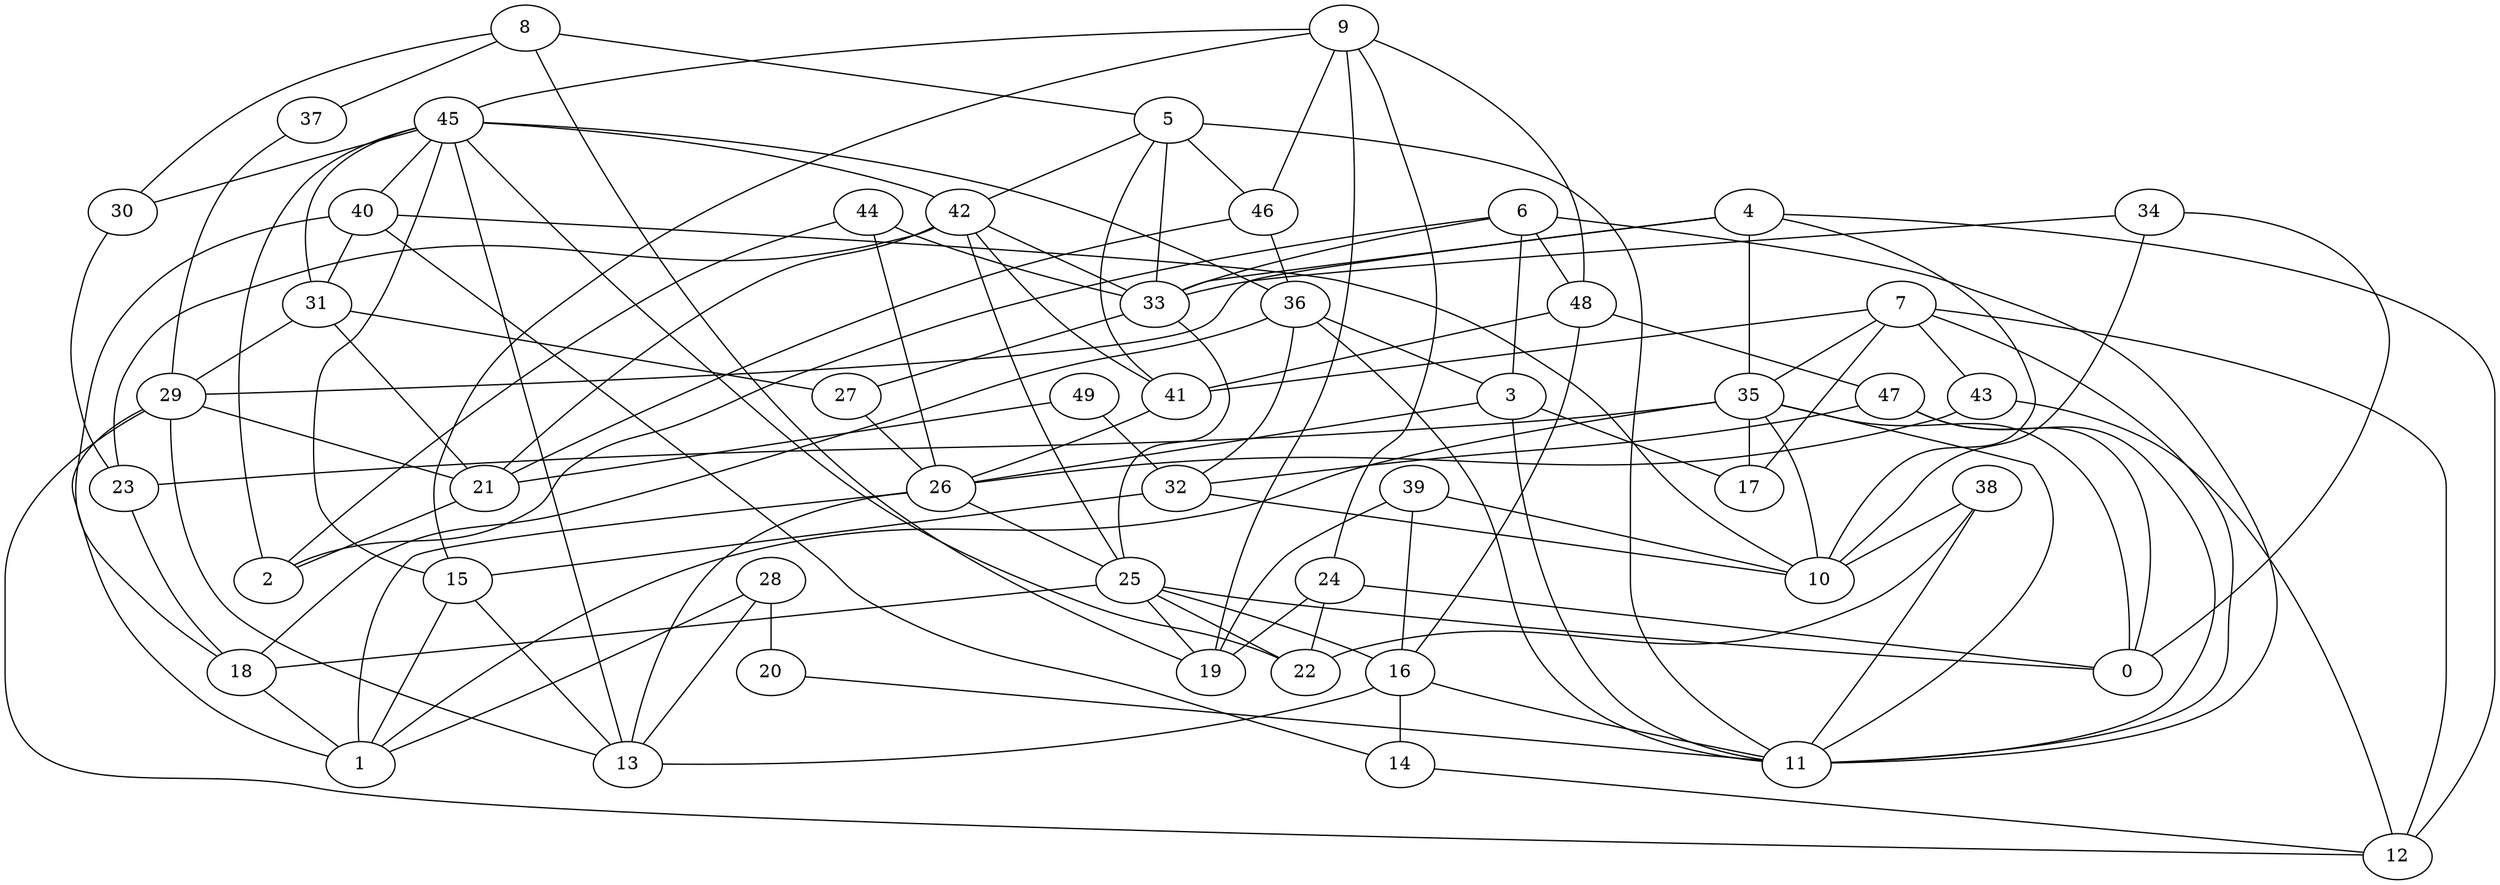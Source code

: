 digraph GG_graph {

subgraph G_graph {
edge [color = black]
"15" -> "1" [dir = none]
"15" -> "13" [dir = none]
"25" -> "19" [dir = none]
"25" -> "0" [dir = none]
"25" -> "18" [dir = none]
"25" -> "16" [dir = none]
"26" -> "1" [dir = none]
"26" -> "13" [dir = none]
"49" -> "21" [dir = none]
"49" -> "32" [dir = none]
"42" -> "41" [dir = none]
"42" -> "25" [dir = none]
"42" -> "33" [dir = none]
"42" -> "21" [dir = none]
"4" -> "33" [dir = none]
"4" -> "12" [dir = none]
"4" -> "10" [dir = none]
"5" -> "41" [dir = none]
"5" -> "46" [dir = none]
"5" -> "33" [dir = none]
"5" -> "42" [dir = none]
"46" -> "21" [dir = none]
"46" -> "36" [dir = none]
"48" -> "47" [dir = none]
"48" -> "41" [dir = none]
"28" -> "20" [dir = none]
"28" -> "1" [dir = none]
"28" -> "13" [dir = none]
"44" -> "33" [dir = none]
"44" -> "26" [dir = none]
"44" -> "2" [dir = none]
"29" -> "12" [dir = none]
"29" -> "13" [dir = none]
"29" -> "21" [dir = none]
"29" -> "1" [dir = none]
"37" -> "29" [dir = none]
"14" -> "12" [dir = none]
"34" -> "33" [dir = none]
"34" -> "10" [dir = none]
"34" -> "0" [dir = none]
"9" -> "24" [dir = none]
"9" -> "45" [dir = none]
"9" -> "19" [dir = none]
"9" -> "48" [dir = none]
"36" -> "11" [dir = none]
"36" -> "32" [dir = none]
"36" -> "3" [dir = none]
"36" -> "18" [dir = none]
"8" -> "19" [dir = none]
"8" -> "30" [dir = none]
"8" -> "37" [dir = none]
"38" -> "22" [dir = none]
"38" -> "11" [dir = none]
"38" -> "10" [dir = none]
"24" -> "19" [dir = none]
"24" -> "22" [dir = none]
"20" -> "11" [dir = none]
"39" -> "19" [dir = none]
"39" -> "16" [dir = none]
"40" -> "18" [dir = none]
"40" -> "14" [dir = none]
"7" -> "17" [dir = none]
"7" -> "11" [dir = none]
"7" -> "43" [dir = none]
"7" -> "35" [dir = none]
"6" -> "11" [dir = none]
"6" -> "48" [dir = none]
"6" -> "33" [dir = none]
"6" -> "3" [dir = none]
"6" -> "2" [dir = none]
"45" -> "15" [dir = none]
"45" -> "36" [dir = none]
"45" -> "30" [dir = none]
"45" -> "22" [dir = none]
"45" -> "13" [dir = none]
"45" -> "31" [dir = none]
"30" -> "23" [dir = none]
"3" -> "26" [dir = none]
"3" -> "11" [dir = none]
"3" -> "17" [dir = none]
"16" -> "13" [dir = none]
"16" -> "14" [dir = none]
"47" -> "32" [dir = none]
"47" -> "11" [dir = none]
"47" -> "0" [dir = none]
"27" -> "26" [dir = none]
"35" -> "17" [dir = none]
"35" -> "11" [dir = none]
"35" -> "1" [dir = none]
"35" -> "23" [dir = none]
"43" -> "26" [dir = none]
"43" -> "12" [dir = none]
"33" -> "25" [dir = none]
"33" -> "27" [dir = none]
"21" -> "2" [dir = none]
"23" -> "18" [dir = none]
"31" -> "27" [dir = none]
"31" -> "29" [dir = none]
"7" -> "12" [dir = none]
"31" -> "21" [dir = none]
"35" -> "10" [dir = none]
"41" -> "26" [dir = none]
"40" -> "31" [dir = none]
"39" -> "10" [dir = none]
"25" -> "22" [dir = none]
"18" -> "1" [dir = none]
"32" -> "10" [dir = none]
"16" -> "11" [dir = none]
"45" -> "40" [dir = none]
"42" -> "23" [dir = none]
"9" -> "15" [dir = none]
"26" -> "25" [dir = none]
"24" -> "0" [dir = none]
"48" -> "16" [dir = none]
"32" -> "15" [dir = none]
"4" -> "35" [dir = none]
"9" -> "46" [dir = none]
"8" -> "5" [dir = none]
"5" -> "11" [dir = none]
"40" -> "10" [dir = none]
"4" -> "29" [dir = none]
"45" -> "2" [dir = none]
"45" -> "42" [dir = none]
"35" -> "0" [dir = none]
"7" -> "41" [dir = none]
}

}

